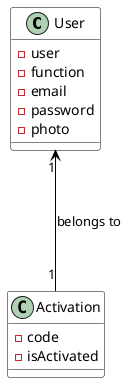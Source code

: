 @startuml
skinparam class {
BackgroundColor #white
ArrowColor #black
BorderColor #black
}
class User  {
	-user
	-function
	-email
	-password
	-photo
}

class Activation{
    -code
    -isActivated
}

User "1" <--- "1" Activation : belongs to
@enduml